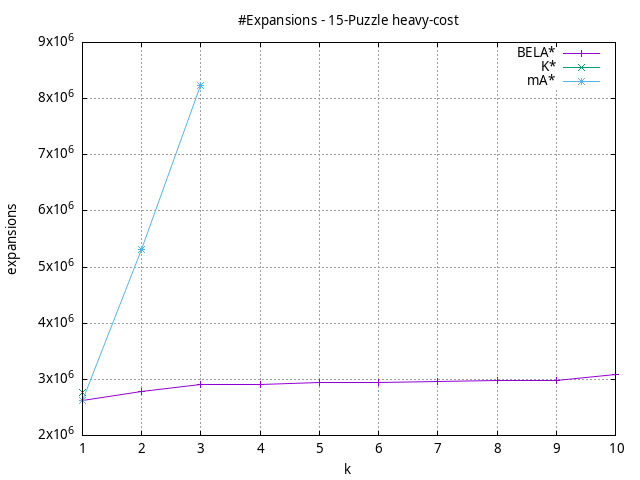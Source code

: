 #!/usr/bin/gnuplot
# -*- coding: utf-8 -*-
#
# results/n-puzzle/heavy-cost/15/15puzzle.heuristic.expansions.gnuplot
#
# Started on 12/09/2023 19:56:49
# Author: Carlos Linares López
set grid
set xlabel "k"
set ylabel "expansions"

set title "#Expansions - 15-Puzzle heavy-cost"

set terminal png enhanced font "Ariel,10"
set output '15puzzle.heuristic.expansions.png'

plot "-" title "BELA*"      with linesp, "-" title "K*"      with linesp, "-" title "mA*"      with linesp

	1 2631269.225
	2 2777954.125
	3 2903006.875
	4 2909562.125
	5 2935147.475
	6 2936207.425
	7 2960122.375
	8 2971537.75
	9 2979007.625
	10 3083726.15
end
	1 2773920.575
end
	1 2631269.225
	2 5310034.125
	3 8227468.075
end
